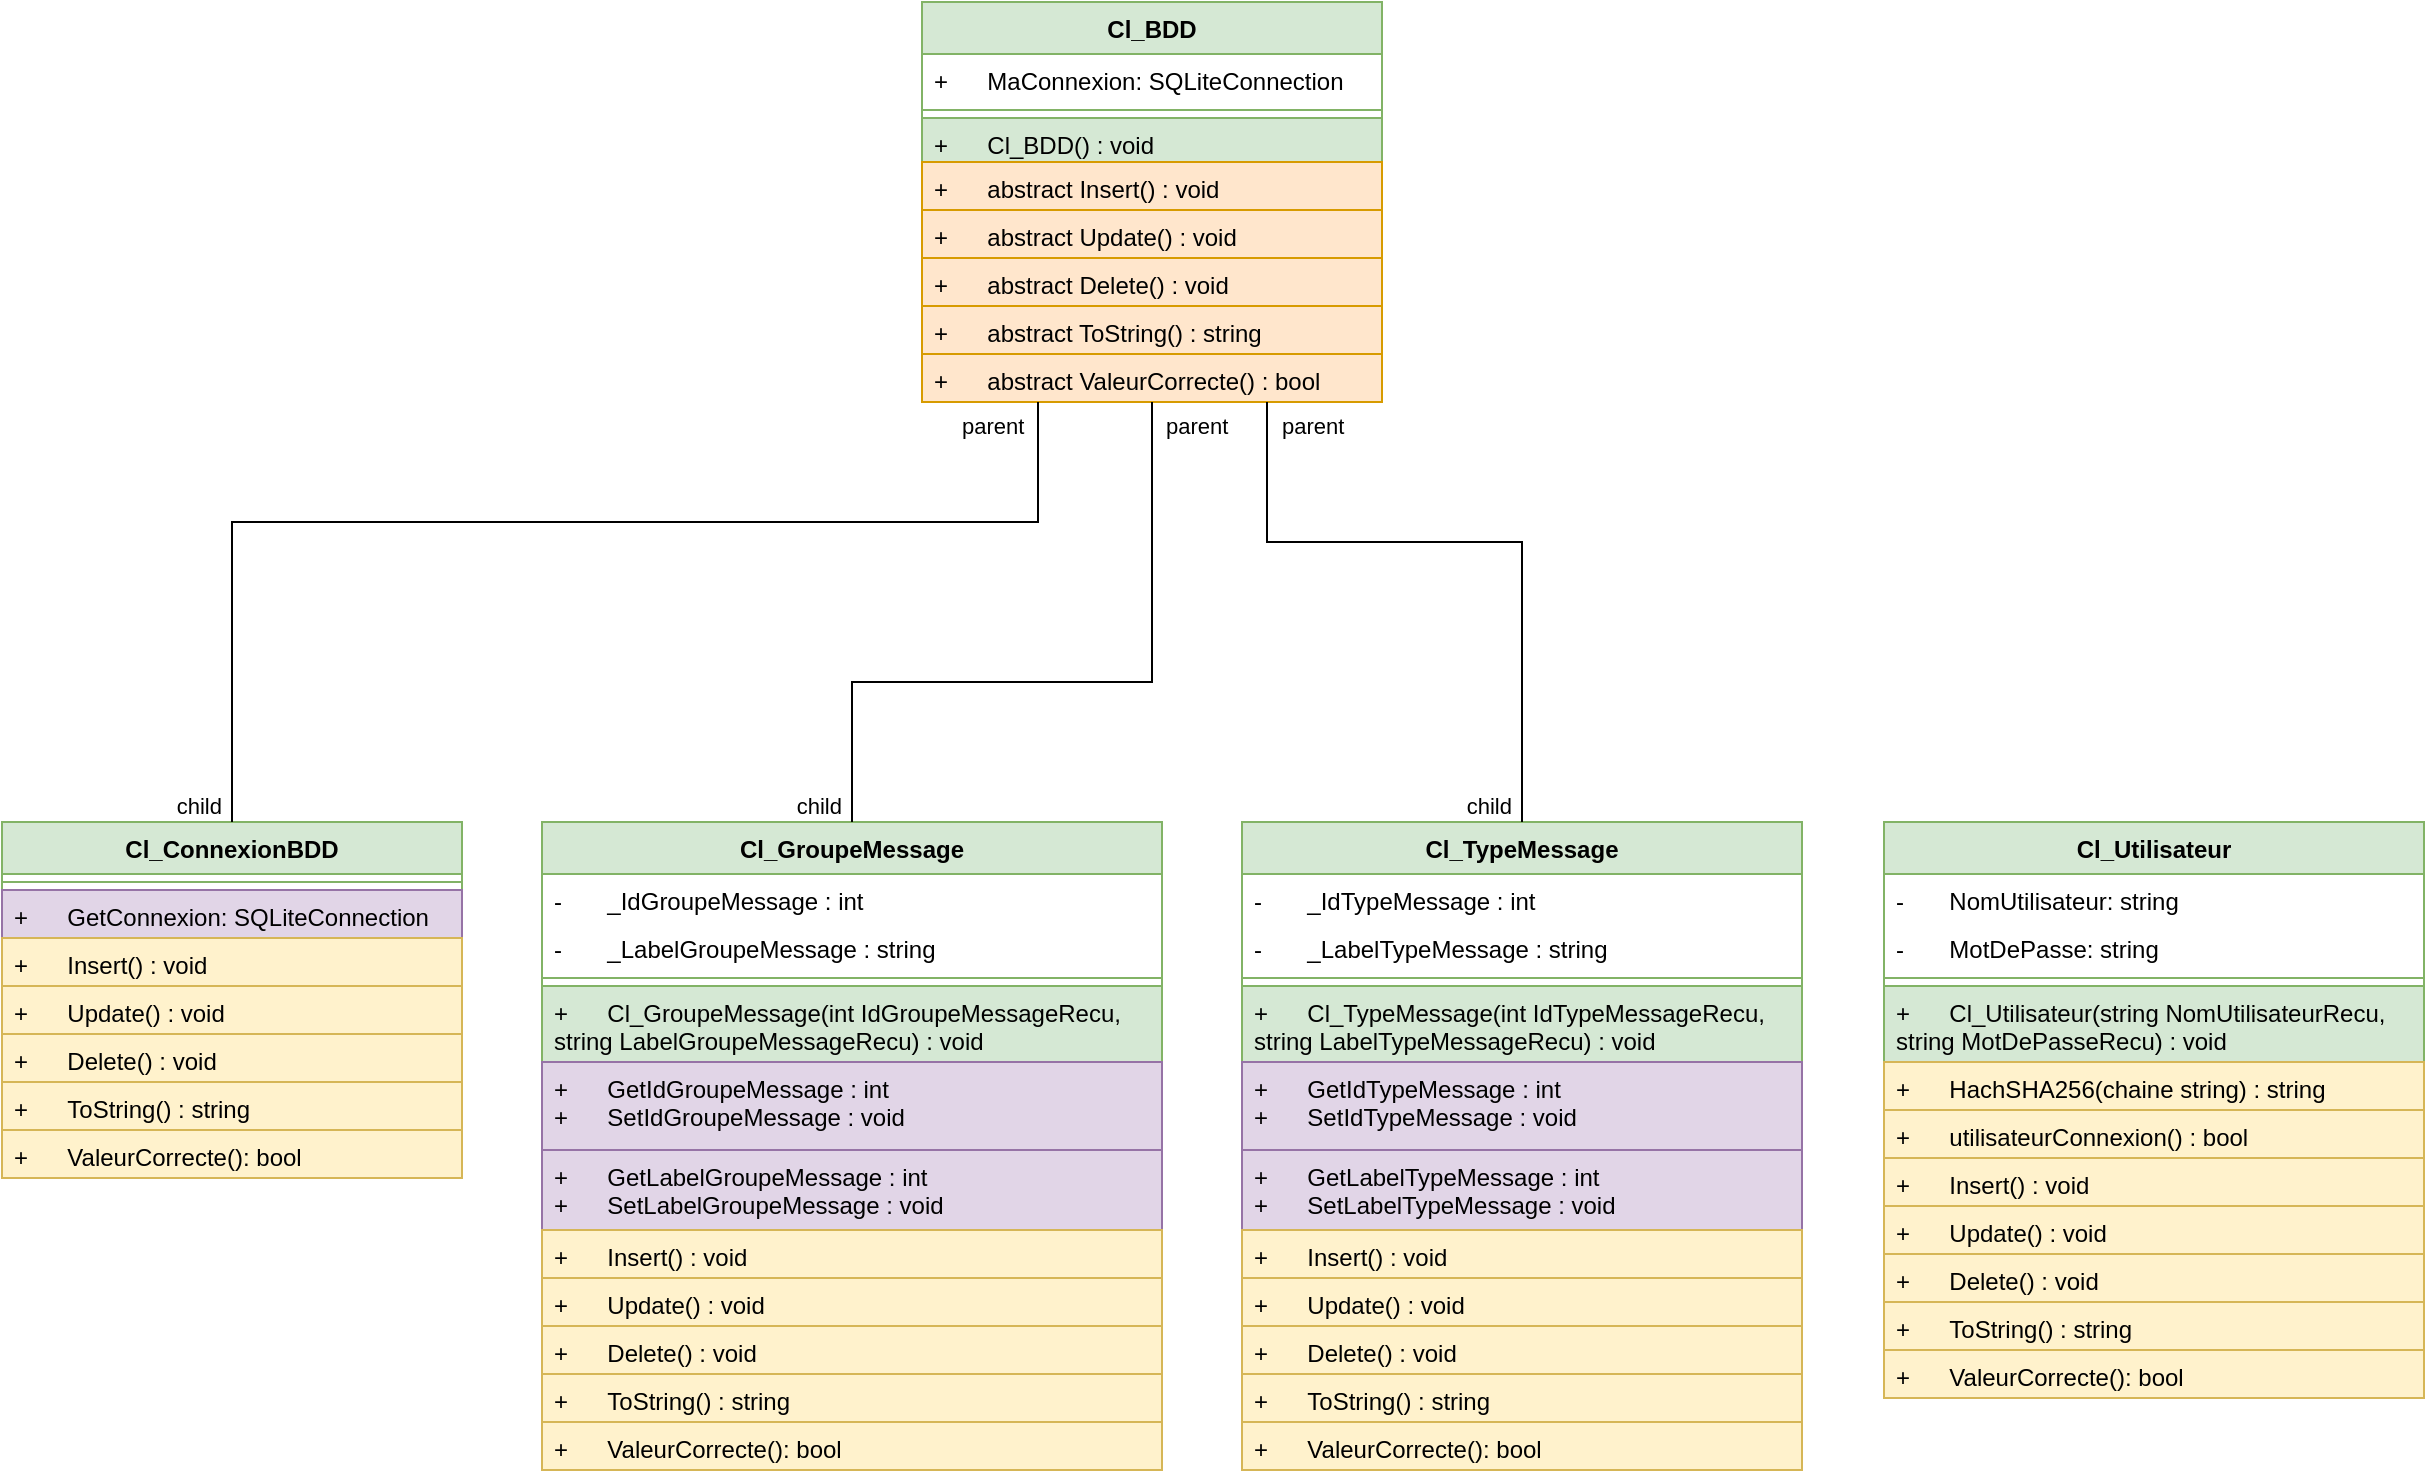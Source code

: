 <mxfile version="24.0.7" type="github">
  <diagram name="Page-1" id="M4nyXgz_OTvfZ6UV233X">
    <mxGraphModel dx="1434" dy="782" grid="1" gridSize="10" guides="1" tooltips="1" connect="1" arrows="1" fold="1" page="1" pageScale="1" pageWidth="827" pageHeight="1169" math="0" shadow="0">
      <root>
        <mxCell id="0" />
        <mxCell id="1" parent="0" />
        <mxCell id="HMEKJtXv6nUC9A5PgHyP-1" value="&lt;div&gt;Cl_BDD&lt;/div&gt;" style="swimlane;fontStyle=1;align=center;verticalAlign=top;childLayout=stackLayout;horizontal=1;startSize=26;horizontalStack=0;resizeParent=1;resizeParentMax=0;resizeLast=0;collapsible=1;marginBottom=0;whiteSpace=wrap;html=1;fillColor=#d5e8d4;strokeColor=#82b366;" parent="1" vertex="1">
          <mxGeometry x="480" y="50" width="230" height="200" as="geometry" />
        </mxCell>
        <mxCell id="HMEKJtXv6nUC9A5PgHyP-2" value="+&lt;span style=&quot;white-space: pre;&quot;&gt;&#x9;&lt;/span&gt;MaConnexion: SQLiteConnection" style="text;strokeColor=none;fillColor=none;align=left;verticalAlign=top;spacingLeft=4;spacingRight=4;overflow=hidden;rotatable=0;points=[[0,0.5],[1,0.5]];portConstraint=eastwest;whiteSpace=wrap;html=1;" parent="HMEKJtXv6nUC9A5PgHyP-1" vertex="1">
          <mxGeometry y="26" width="230" height="24" as="geometry" />
        </mxCell>
        <mxCell id="HMEKJtXv6nUC9A5PgHyP-3" value="" style="line;strokeWidth=1;fillColor=none;align=left;verticalAlign=middle;spacingTop=-1;spacingLeft=3;spacingRight=3;rotatable=0;labelPosition=right;points=[];portConstraint=eastwest;strokeColor=inherit;" parent="HMEKJtXv6nUC9A5PgHyP-1" vertex="1">
          <mxGeometry y="50" width="230" height="8" as="geometry" />
        </mxCell>
        <mxCell id="HMEKJtXv6nUC9A5PgHyP-4" value="&lt;div&gt;+&lt;span style=&quot;white-space: pre;&quot;&gt;&#x9;&lt;/span&gt;Cl_BDD() : void&lt;/div&gt;" style="text;strokeColor=#82b366;fillColor=#d5e8d4;align=left;verticalAlign=top;spacingLeft=4;spacingRight=4;overflow=hidden;rotatable=0;points=[[0,0.5],[1,0.5]];portConstraint=eastwest;whiteSpace=wrap;html=1;" parent="HMEKJtXv6nUC9A5PgHyP-1" vertex="1">
          <mxGeometry y="58" width="230" height="22" as="geometry" />
        </mxCell>
        <mxCell id="ep3cFhaID-RFhSAYfXqb-8" value="+&lt;span style=&quot;white-space: pre;&quot;&gt;&#x9;&lt;/span&gt;abstract Insert() : void" style="text;strokeColor=#d79b00;fillColor=#ffe6cc;align=left;verticalAlign=top;spacingLeft=4;spacingRight=4;overflow=hidden;rotatable=0;points=[[0,0.5],[1,0.5]];portConstraint=eastwest;whiteSpace=wrap;html=1;" vertex="1" parent="HMEKJtXv6nUC9A5PgHyP-1">
          <mxGeometry y="80" width="230" height="24" as="geometry" />
        </mxCell>
        <mxCell id="ep3cFhaID-RFhSAYfXqb-9" value="+&lt;span style=&quot;white-space: pre;&quot;&gt;&#x9;&lt;/span&gt;abstract Update() : void" style="text;strokeColor=#d79b00;fillColor=#ffe6cc;align=left;verticalAlign=top;spacingLeft=4;spacingRight=4;overflow=hidden;rotatable=0;points=[[0,0.5],[1,0.5]];portConstraint=eastwest;whiteSpace=wrap;html=1;" vertex="1" parent="HMEKJtXv6nUC9A5PgHyP-1">
          <mxGeometry y="104" width="230" height="24" as="geometry" />
        </mxCell>
        <mxCell id="ep3cFhaID-RFhSAYfXqb-10" value="+&lt;span style=&quot;white-space: pre;&quot;&gt;&#x9;&lt;/span&gt;abstract Delete() : void" style="text;strokeColor=#d79b00;fillColor=#ffe6cc;align=left;verticalAlign=top;spacingLeft=4;spacingRight=4;overflow=hidden;rotatable=0;points=[[0,0.5],[1,0.5]];portConstraint=eastwest;whiteSpace=wrap;html=1;" vertex="1" parent="HMEKJtXv6nUC9A5PgHyP-1">
          <mxGeometry y="128" width="230" height="24" as="geometry" />
        </mxCell>
        <mxCell id="ep3cFhaID-RFhSAYfXqb-11" value="+ &lt;span style=&quot;white-space: pre;&quot;&gt;&#x9;&lt;/span&gt;&lt;span style=&quot;white-space: pre;&quot;&gt;&lt;/span&gt;abstract ToString() : string" style="text;strokeColor=#d79b00;fillColor=#ffe6cc;align=left;verticalAlign=top;spacingLeft=4;spacingRight=4;overflow=hidden;rotatable=0;points=[[0,0.5],[1,0.5]];portConstraint=eastwest;whiteSpace=wrap;html=1;" vertex="1" parent="HMEKJtXv6nUC9A5PgHyP-1">
          <mxGeometry y="152" width="230" height="24" as="geometry" />
        </mxCell>
        <mxCell id="ep3cFhaID-RFhSAYfXqb-12" value="+ &lt;span style=&quot;white-space: pre;&quot;&gt;&#x9;&lt;/span&gt;&lt;span style=&quot;white-space: pre;&quot;&gt;&lt;/span&gt;abstract ValeurCorrecte() : bool" style="text;strokeColor=#d79b00;fillColor=#ffe6cc;align=left;verticalAlign=top;spacingLeft=4;spacingRight=4;overflow=hidden;rotatable=0;points=[[0,0.5],[1,0.5]];portConstraint=eastwest;whiteSpace=wrap;html=1;" vertex="1" parent="HMEKJtXv6nUC9A5PgHyP-1">
          <mxGeometry y="176" width="230" height="24" as="geometry" />
        </mxCell>
        <mxCell id="HMEKJtXv6nUC9A5PgHyP-6" value="&lt;div&gt;Cl_ConnexionBDD&lt;br&gt;&lt;/div&gt;" style="swimlane;fontStyle=1;align=center;verticalAlign=top;childLayout=stackLayout;horizontal=1;startSize=26;horizontalStack=0;resizeParent=1;resizeParentMax=0;resizeLast=0;collapsible=1;marginBottom=0;whiteSpace=wrap;html=1;fillColor=#d5e8d4;strokeColor=#82b366;" parent="1" vertex="1">
          <mxGeometry x="20" y="460" width="230" height="178" as="geometry" />
        </mxCell>
        <mxCell id="HMEKJtXv6nUC9A5PgHyP-8" value="" style="line;strokeWidth=1;fillColor=none;align=left;verticalAlign=middle;spacingTop=-1;spacingLeft=3;spacingRight=3;rotatable=0;labelPosition=right;points=[];portConstraint=eastwest;strokeColor=inherit;" parent="HMEKJtXv6nUC9A5PgHyP-6" vertex="1">
          <mxGeometry y="26" width="230" height="8" as="geometry" />
        </mxCell>
        <mxCell id="HMEKJtXv6nUC9A5PgHyP-9" value="&lt;div&gt;+&lt;span style=&quot;white-space: pre;&quot;&gt;&#x9;&lt;/span&gt;GetConnexion: SQLiteConnection&lt;/div&gt;" style="text;strokeColor=#9673a6;fillColor=#e1d5e7;align=left;verticalAlign=top;spacingLeft=4;spacingRight=4;overflow=hidden;rotatable=0;points=[[0,0.5],[1,0.5]];portConstraint=eastwest;whiteSpace=wrap;html=1;" parent="HMEKJtXv6nUC9A5PgHyP-6" vertex="1">
          <mxGeometry y="34" width="230" height="24" as="geometry" />
        </mxCell>
        <mxCell id="ep3cFhaID-RFhSAYfXqb-14" value="+&lt;span style=&quot;white-space: pre;&quot;&gt;&#x9;&lt;/span&gt;Insert() : void" style="text;strokeColor=#d6b656;fillColor=#fff2cc;align=left;verticalAlign=top;spacingLeft=4;spacingRight=4;overflow=hidden;rotatable=0;points=[[0,0.5],[1,0.5]];portConstraint=eastwest;whiteSpace=wrap;html=1;" vertex="1" parent="HMEKJtXv6nUC9A5PgHyP-6">
          <mxGeometry y="58" width="230" height="24" as="geometry" />
        </mxCell>
        <mxCell id="ep3cFhaID-RFhSAYfXqb-15" value="+&lt;span style=&quot;white-space: pre;&quot;&gt;&#x9;&lt;/span&gt;Update() : void" style="text;strokeColor=#d6b656;fillColor=#fff2cc;align=left;verticalAlign=top;spacingLeft=4;spacingRight=4;overflow=hidden;rotatable=0;points=[[0,0.5],[1,0.5]];portConstraint=eastwest;whiteSpace=wrap;html=1;" vertex="1" parent="HMEKJtXv6nUC9A5PgHyP-6">
          <mxGeometry y="82" width="230" height="24" as="geometry" />
        </mxCell>
        <mxCell id="ep3cFhaID-RFhSAYfXqb-16" value="+&lt;span style=&quot;white-space: pre;&quot;&gt;&#x9;&lt;/span&gt;Delete() : void" style="text;strokeColor=#d6b656;fillColor=#fff2cc;align=left;verticalAlign=top;spacingLeft=4;spacingRight=4;overflow=hidden;rotatable=0;points=[[0,0.5],[1,0.5]];portConstraint=eastwest;whiteSpace=wrap;html=1;" vertex="1" parent="HMEKJtXv6nUC9A5PgHyP-6">
          <mxGeometry y="106" width="230" height="24" as="geometry" />
        </mxCell>
        <mxCell id="ep3cFhaID-RFhSAYfXqb-17" value="+ &lt;span style=&quot;white-space: pre;&quot;&gt;&#x9;&lt;/span&gt;ToString() : string" style="text;strokeColor=#d6b656;fillColor=#fff2cc;align=left;verticalAlign=top;spacingLeft=4;spacingRight=4;overflow=hidden;rotatable=0;points=[[0,0.5],[1,0.5]];portConstraint=eastwest;whiteSpace=wrap;html=1;" vertex="1" parent="HMEKJtXv6nUC9A5PgHyP-6">
          <mxGeometry y="130" width="230" height="24" as="geometry" />
        </mxCell>
        <mxCell id="ep3cFhaID-RFhSAYfXqb-18" value="&lt;div&gt;+&lt;span style=&quot;white-space: pre;&quot;&gt;&#x9;&lt;/span&gt;ValeurCorrecte(): bool&lt;br&gt;&lt;/div&gt;" style="text;strokeColor=#d6b656;fillColor=#fff2cc;align=left;verticalAlign=top;spacingLeft=4;spacingRight=4;overflow=hidden;rotatable=0;points=[[0,0.5],[1,0.5]];portConstraint=eastwest;whiteSpace=wrap;html=1;" vertex="1" parent="HMEKJtXv6nUC9A5PgHyP-6">
          <mxGeometry y="154" width="230" height="24" as="geometry" />
        </mxCell>
        <mxCell id="HMEKJtXv6nUC9A5PgHyP-10" value="" style="endArrow=none;html=1;edgeStyle=orthogonalEdgeStyle;rounded=0;entryX=0.5;entryY=0;entryDx=0;entryDy=0;" parent="1" target="HMEKJtXv6nUC9A5PgHyP-6" edge="1">
          <mxGeometry relative="1" as="geometry">
            <mxPoint x="538" y="250" as="sourcePoint" />
            <mxPoint x="190" y="340" as="targetPoint" />
            <Array as="points">
              <mxPoint x="538" y="310" />
              <mxPoint x="135" y="310" />
            </Array>
          </mxGeometry>
        </mxCell>
        <mxCell id="HMEKJtXv6nUC9A5PgHyP-11" value="parent" style="edgeLabel;resizable=0;html=1;align=left;verticalAlign=bottom;" parent="HMEKJtXv6nUC9A5PgHyP-10" connectable="0" vertex="1">
          <mxGeometry x="-1" relative="1" as="geometry">
            <mxPoint x="-40" y="20" as="offset" />
          </mxGeometry>
        </mxCell>
        <mxCell id="HMEKJtXv6nUC9A5PgHyP-12" value="child" style="edgeLabel;resizable=0;html=1;align=right;verticalAlign=bottom;" parent="HMEKJtXv6nUC9A5PgHyP-10" connectable="0" vertex="1">
          <mxGeometry x="1" relative="1" as="geometry">
            <mxPoint x="-5" as="offset" />
          </mxGeometry>
        </mxCell>
        <mxCell id="ep3cFhaID-RFhSAYfXqb-1" value="&lt;div&gt;Cl_GroupeMessage&lt;/div&gt;" style="swimlane;fontStyle=1;align=center;verticalAlign=top;childLayout=stackLayout;horizontal=1;startSize=26;horizontalStack=0;resizeParent=1;resizeParentMax=0;resizeLast=0;collapsible=1;marginBottom=0;whiteSpace=wrap;html=1;fillColor=#d5e8d4;strokeColor=#82b366;" vertex="1" parent="1">
          <mxGeometry x="290" y="460" width="310" height="324" as="geometry" />
        </mxCell>
        <mxCell id="ep3cFhaID-RFhSAYfXqb-5" value="&lt;div&gt;-&lt;span style=&quot;white-space: pre;&quot;&gt;&#x9;&lt;/span&gt;_IdGroupeMessage : int&lt;/div&gt;&lt;div&gt;&lt;br&gt;&lt;/div&gt;" style="text;strokeColor=none;fillColor=none;align=left;verticalAlign=top;spacingLeft=4;spacingRight=4;overflow=hidden;rotatable=0;points=[[0,0.5],[1,0.5]];portConstraint=eastwest;whiteSpace=wrap;html=1;" vertex="1" parent="ep3cFhaID-RFhSAYfXqb-1">
          <mxGeometry y="26" width="310" height="24" as="geometry" />
        </mxCell>
        <mxCell id="ep3cFhaID-RFhSAYfXqb-19" value="&lt;div&gt;-&lt;span style=&quot;white-space: pre;&quot;&gt;&#x9;&lt;/span&gt;_LabelGroupeMessage : string&lt;/div&gt;" style="text;strokeColor=none;fillColor=none;align=left;verticalAlign=top;spacingLeft=4;spacingRight=4;overflow=hidden;rotatable=0;points=[[0,0.5],[1,0.5]];portConstraint=eastwest;whiteSpace=wrap;html=1;" vertex="1" parent="ep3cFhaID-RFhSAYfXqb-1">
          <mxGeometry y="50" width="310" height="24" as="geometry" />
        </mxCell>
        <mxCell id="ep3cFhaID-RFhSAYfXqb-2" value="" style="line;strokeWidth=1;fillColor=none;align=left;verticalAlign=middle;spacingTop=-1;spacingLeft=3;spacingRight=3;rotatable=0;labelPosition=right;points=[];portConstraint=eastwest;strokeColor=inherit;" vertex="1" parent="ep3cFhaID-RFhSAYfXqb-1">
          <mxGeometry y="74" width="310" height="8" as="geometry" />
        </mxCell>
        <mxCell id="ep3cFhaID-RFhSAYfXqb-3" value="&lt;div&gt;+&lt;span style=&quot;white-space: pre;&quot;&gt;&#x9;Cl_GroupeMessage(int IdGroupeMessageRecu, &lt;/span&gt;&lt;/div&gt;&lt;div&gt;&lt;span style=&quot;white-space: pre;&quot;&gt;string LabelGroupeMessageRecu) : void&lt;/span&gt;&lt;/div&gt;" style="text;strokeColor=#82b366;fillColor=#d5e8d4;align=left;verticalAlign=top;spacingLeft=4;spacingRight=4;overflow=hidden;rotatable=0;points=[[0,0.5],[1,0.5]];portConstraint=eastwest;whiteSpace=wrap;html=1;" vertex="1" parent="ep3cFhaID-RFhSAYfXqb-1">
          <mxGeometry y="82" width="310" height="38" as="geometry" />
        </mxCell>
        <mxCell id="ep3cFhaID-RFhSAYfXqb-20" value="&lt;div&gt;+&lt;span style=&quot;white-space: pre;&quot;&gt;&#x9;Get&lt;/span&gt;IdGroupeMessage : int&lt;/div&gt;&lt;div&gt;+&lt;span style=&quot;white-space: pre;&quot;&gt;&#x9;Set&lt;/span&gt;IdGroupeMessage : void&lt;/div&gt;" style="text;strokeColor=#9673a6;fillColor=#e1d5e7;align=left;verticalAlign=top;spacingLeft=4;spacingRight=4;overflow=hidden;rotatable=0;points=[[0,0.5],[1,0.5]];portConstraint=eastwest;whiteSpace=wrap;html=1;" vertex="1" parent="ep3cFhaID-RFhSAYfXqb-1">
          <mxGeometry y="120" width="310" height="44" as="geometry" />
        </mxCell>
        <mxCell id="ep3cFhaID-RFhSAYfXqb-21" value="&lt;div&gt;+&lt;span style=&quot;white-space: pre;&quot;&gt;&#x9;&lt;/span&gt;GetLabelGroupeMessage : int&lt;/div&gt;&lt;div&gt;+&lt;span style=&quot;white-space: pre;&quot;&gt;&#x9;&lt;/span&gt;SetLabelGroupeMessage : void&lt;/div&gt;" style="text;strokeColor=#9673a6;fillColor=#e1d5e7;align=left;verticalAlign=top;spacingLeft=4;spacingRight=4;overflow=hidden;rotatable=0;points=[[0,0.5],[1,0.5]];portConstraint=eastwest;whiteSpace=wrap;html=1;" vertex="1" parent="ep3cFhaID-RFhSAYfXqb-1">
          <mxGeometry y="164" width="310" height="40" as="geometry" />
        </mxCell>
        <mxCell id="ep3cFhaID-RFhSAYfXqb-24" value="+&lt;span style=&quot;white-space: pre;&quot;&gt;&#x9;&lt;/span&gt;Insert() : void" style="text;strokeColor=#d6b656;fillColor=#fff2cc;align=left;verticalAlign=top;spacingLeft=4;spacingRight=4;overflow=hidden;rotatable=0;points=[[0,0.5],[1,0.5]];portConstraint=eastwest;whiteSpace=wrap;html=1;" vertex="1" parent="ep3cFhaID-RFhSAYfXqb-1">
          <mxGeometry y="204" width="310" height="24" as="geometry" />
        </mxCell>
        <mxCell id="ep3cFhaID-RFhSAYfXqb-28" value="+&lt;span style=&quot;white-space: pre;&quot;&gt;&#x9;&lt;/span&gt;Update() : void" style="text;strokeColor=#d6b656;fillColor=#fff2cc;align=left;verticalAlign=top;spacingLeft=4;spacingRight=4;overflow=hidden;rotatable=0;points=[[0,0.5],[1,0.5]];portConstraint=eastwest;whiteSpace=wrap;html=1;" vertex="1" parent="ep3cFhaID-RFhSAYfXqb-1">
          <mxGeometry y="228" width="310" height="24" as="geometry" />
        </mxCell>
        <mxCell id="ep3cFhaID-RFhSAYfXqb-27" value="+&lt;span style=&quot;white-space: pre;&quot;&gt;&#x9;&lt;/span&gt;Delete() : void" style="text;strokeColor=#d6b656;fillColor=#fff2cc;align=left;verticalAlign=top;spacingLeft=4;spacingRight=4;overflow=hidden;rotatable=0;points=[[0,0.5],[1,0.5]];portConstraint=eastwest;whiteSpace=wrap;html=1;" vertex="1" parent="ep3cFhaID-RFhSAYfXqb-1">
          <mxGeometry y="252" width="310" height="24" as="geometry" />
        </mxCell>
        <mxCell id="ep3cFhaID-RFhSAYfXqb-26" value="+ &lt;span style=&quot;white-space: pre;&quot;&gt;&#x9;&lt;/span&gt;ToString() : string" style="text;strokeColor=#d6b656;fillColor=#fff2cc;align=left;verticalAlign=top;spacingLeft=4;spacingRight=4;overflow=hidden;rotatable=0;points=[[0,0.5],[1,0.5]];portConstraint=eastwest;whiteSpace=wrap;html=1;" vertex="1" parent="ep3cFhaID-RFhSAYfXqb-1">
          <mxGeometry y="276" width="310" height="24" as="geometry" />
        </mxCell>
        <mxCell id="ep3cFhaID-RFhSAYfXqb-25" value="&lt;div&gt;+&lt;span style=&quot;white-space: pre;&quot;&gt;&#x9;&lt;/span&gt;ValeurCorrecte(): bool&lt;br&gt;&lt;/div&gt;" style="text;strokeColor=#d6b656;fillColor=#fff2cc;align=left;verticalAlign=top;spacingLeft=4;spacingRight=4;overflow=hidden;rotatable=0;points=[[0,0.5],[1,0.5]];portConstraint=eastwest;whiteSpace=wrap;html=1;" vertex="1" parent="ep3cFhaID-RFhSAYfXqb-1">
          <mxGeometry y="300" width="310" height="24" as="geometry" />
        </mxCell>
        <mxCell id="ep3cFhaID-RFhSAYfXqb-29" value="" style="endArrow=none;html=1;edgeStyle=orthogonalEdgeStyle;rounded=0;entryX=0.5;entryY=0;entryDx=0;entryDy=0;exitX=0.5;exitY=1;exitDx=0;exitDy=0;" edge="1" parent="1" source="HMEKJtXv6nUC9A5PgHyP-1" target="ep3cFhaID-RFhSAYfXqb-1">
          <mxGeometry relative="1" as="geometry">
            <mxPoint x="290" y="340" as="sourcePoint" />
            <mxPoint x="450" y="340" as="targetPoint" />
            <Array as="points">
              <mxPoint x="595" y="390" />
              <mxPoint x="445" y="390" />
            </Array>
          </mxGeometry>
        </mxCell>
        <mxCell id="ep3cFhaID-RFhSAYfXqb-30" value="parent" style="edgeLabel;resizable=0;html=1;align=left;verticalAlign=bottom;" connectable="0" vertex="1" parent="ep3cFhaID-RFhSAYfXqb-29">
          <mxGeometry x="-1" relative="1" as="geometry">
            <mxPoint x="5" y="20" as="offset" />
          </mxGeometry>
        </mxCell>
        <mxCell id="ep3cFhaID-RFhSAYfXqb-31" value="child" style="edgeLabel;resizable=0;html=1;align=right;verticalAlign=bottom;" connectable="0" vertex="1" parent="ep3cFhaID-RFhSAYfXqb-29">
          <mxGeometry x="1" relative="1" as="geometry">
            <mxPoint x="-5" as="offset" />
          </mxGeometry>
        </mxCell>
        <mxCell id="ep3cFhaID-RFhSAYfXqb-32" value="Cl_TypeMessage" style="swimlane;fontStyle=1;align=center;verticalAlign=top;childLayout=stackLayout;horizontal=1;startSize=26;horizontalStack=0;resizeParent=1;resizeParentMax=0;resizeLast=0;collapsible=1;marginBottom=0;whiteSpace=wrap;html=1;fillColor=#d5e8d4;strokeColor=#82b366;" vertex="1" parent="1">
          <mxGeometry x="640" y="460" width="280" height="324" as="geometry" />
        </mxCell>
        <mxCell id="ep3cFhaID-RFhSAYfXqb-33" value="&lt;div&gt;-&lt;span style=&quot;white-space: pre;&quot;&gt;&#x9;&lt;/span&gt;_IdTypeMessage : int&lt;/div&gt;&lt;div&gt;&lt;br&gt;&lt;/div&gt;" style="text;strokeColor=none;fillColor=none;align=left;verticalAlign=top;spacingLeft=4;spacingRight=4;overflow=hidden;rotatable=0;points=[[0,0.5],[1,0.5]];portConstraint=eastwest;whiteSpace=wrap;html=1;" vertex="1" parent="ep3cFhaID-RFhSAYfXqb-32">
          <mxGeometry y="26" width="280" height="24" as="geometry" />
        </mxCell>
        <mxCell id="ep3cFhaID-RFhSAYfXqb-34" value="&lt;div&gt;-&lt;span style=&quot;white-space: pre;&quot;&gt;&#x9;&lt;/span&gt;_LabelTypeMessage : string&lt;/div&gt;" style="text;strokeColor=none;fillColor=none;align=left;verticalAlign=top;spacingLeft=4;spacingRight=4;overflow=hidden;rotatable=0;points=[[0,0.5],[1,0.5]];portConstraint=eastwest;whiteSpace=wrap;html=1;" vertex="1" parent="ep3cFhaID-RFhSAYfXqb-32">
          <mxGeometry y="50" width="280" height="24" as="geometry" />
        </mxCell>
        <mxCell id="ep3cFhaID-RFhSAYfXqb-35" value="" style="line;strokeWidth=1;fillColor=none;align=left;verticalAlign=middle;spacingTop=-1;spacingLeft=3;spacingRight=3;rotatable=0;labelPosition=right;points=[];portConstraint=eastwest;strokeColor=inherit;" vertex="1" parent="ep3cFhaID-RFhSAYfXqb-32">
          <mxGeometry y="74" width="280" height="8" as="geometry" />
        </mxCell>
        <mxCell id="ep3cFhaID-RFhSAYfXqb-36" value="&lt;div&gt;+&lt;span style=&quot;white-space: pre;&quot;&gt;&#x9;Cl_TypeMessage(int IdTypeMessageRecu, &lt;/span&gt;&lt;/div&gt;&lt;div&gt;&lt;span style=&quot;white-space: pre;&quot;&gt;string LabelTypeMessageRecu) : void&lt;/span&gt;&lt;/div&gt;" style="text;strokeColor=#82b366;fillColor=#d5e8d4;align=left;verticalAlign=top;spacingLeft=4;spacingRight=4;overflow=hidden;rotatable=0;points=[[0,0.5],[1,0.5]];portConstraint=eastwest;whiteSpace=wrap;html=1;" vertex="1" parent="ep3cFhaID-RFhSAYfXqb-32">
          <mxGeometry y="82" width="280" height="38" as="geometry" />
        </mxCell>
        <mxCell id="ep3cFhaID-RFhSAYfXqb-37" value="&lt;div&gt;+&lt;span style=&quot;white-space: pre;&quot;&gt;&#x9;Get&lt;/span&gt;IdTypeMessage : int&lt;/div&gt;&lt;div&gt;+&lt;span style=&quot;white-space: pre;&quot;&gt;&#x9;Set&lt;/span&gt;IdTypeMessage : void&lt;/div&gt;" style="text;strokeColor=#9673a6;fillColor=#e1d5e7;align=left;verticalAlign=top;spacingLeft=4;spacingRight=4;overflow=hidden;rotatable=0;points=[[0,0.5],[1,0.5]];portConstraint=eastwest;whiteSpace=wrap;html=1;" vertex="1" parent="ep3cFhaID-RFhSAYfXqb-32">
          <mxGeometry y="120" width="280" height="44" as="geometry" />
        </mxCell>
        <mxCell id="ep3cFhaID-RFhSAYfXqb-38" value="&lt;div&gt;+&lt;span style=&quot;white-space: pre;&quot;&gt;&#x9;&lt;/span&gt;GetLabelTypeMessage : int&lt;/div&gt;&lt;div&gt;+&lt;span style=&quot;white-space: pre;&quot;&gt;&#x9;&lt;/span&gt;SetLabelTypeMessage : void&lt;/div&gt;" style="text;strokeColor=#9673a6;fillColor=#e1d5e7;align=left;verticalAlign=top;spacingLeft=4;spacingRight=4;overflow=hidden;rotatable=0;points=[[0,0.5],[1,0.5]];portConstraint=eastwest;whiteSpace=wrap;html=1;" vertex="1" parent="ep3cFhaID-RFhSAYfXqb-32">
          <mxGeometry y="164" width="280" height="40" as="geometry" />
        </mxCell>
        <mxCell id="ep3cFhaID-RFhSAYfXqb-39" value="+&lt;span style=&quot;white-space: pre;&quot;&gt;&#x9;&lt;/span&gt;Insert() : void" style="text;strokeColor=#d6b656;fillColor=#fff2cc;align=left;verticalAlign=top;spacingLeft=4;spacingRight=4;overflow=hidden;rotatable=0;points=[[0,0.5],[1,0.5]];portConstraint=eastwest;whiteSpace=wrap;html=1;" vertex="1" parent="ep3cFhaID-RFhSAYfXqb-32">
          <mxGeometry y="204" width="280" height="24" as="geometry" />
        </mxCell>
        <mxCell id="ep3cFhaID-RFhSAYfXqb-40" value="+&lt;span style=&quot;white-space: pre;&quot;&gt;&#x9;&lt;/span&gt;Update() : void" style="text;strokeColor=#d6b656;fillColor=#fff2cc;align=left;verticalAlign=top;spacingLeft=4;spacingRight=4;overflow=hidden;rotatable=0;points=[[0,0.5],[1,0.5]];portConstraint=eastwest;whiteSpace=wrap;html=1;" vertex="1" parent="ep3cFhaID-RFhSAYfXqb-32">
          <mxGeometry y="228" width="280" height="24" as="geometry" />
        </mxCell>
        <mxCell id="ep3cFhaID-RFhSAYfXqb-41" value="+&lt;span style=&quot;white-space: pre;&quot;&gt;&#x9;&lt;/span&gt;Delete() : void" style="text;strokeColor=#d6b656;fillColor=#fff2cc;align=left;verticalAlign=top;spacingLeft=4;spacingRight=4;overflow=hidden;rotatable=0;points=[[0,0.5],[1,0.5]];portConstraint=eastwest;whiteSpace=wrap;html=1;" vertex="1" parent="ep3cFhaID-RFhSAYfXqb-32">
          <mxGeometry y="252" width="280" height="24" as="geometry" />
        </mxCell>
        <mxCell id="ep3cFhaID-RFhSAYfXqb-42" value="+ &lt;span style=&quot;white-space: pre;&quot;&gt;&#x9;&lt;/span&gt;ToString() : string" style="text;strokeColor=#d6b656;fillColor=#fff2cc;align=left;verticalAlign=top;spacingLeft=4;spacingRight=4;overflow=hidden;rotatable=0;points=[[0,0.5],[1,0.5]];portConstraint=eastwest;whiteSpace=wrap;html=1;" vertex="1" parent="ep3cFhaID-RFhSAYfXqb-32">
          <mxGeometry y="276" width="280" height="24" as="geometry" />
        </mxCell>
        <mxCell id="ep3cFhaID-RFhSAYfXqb-43" value="&lt;div&gt;+&lt;span style=&quot;white-space: pre;&quot;&gt;&#x9;&lt;/span&gt;ValeurCorrecte(): bool&lt;br&gt;&lt;/div&gt;" style="text;strokeColor=#d6b656;fillColor=#fff2cc;align=left;verticalAlign=top;spacingLeft=4;spacingRight=4;overflow=hidden;rotatable=0;points=[[0,0.5],[1,0.5]];portConstraint=eastwest;whiteSpace=wrap;html=1;" vertex="1" parent="ep3cFhaID-RFhSAYfXqb-32">
          <mxGeometry y="300" width="280" height="24" as="geometry" />
        </mxCell>
        <mxCell id="ep3cFhaID-RFhSAYfXqb-44" value="" style="endArrow=none;html=1;edgeStyle=orthogonalEdgeStyle;rounded=0;entryX=0.5;entryY=0;entryDx=0;entryDy=0;exitX=0.75;exitY=1;exitDx=0;exitDy=0;" edge="1" parent="1" source="HMEKJtXv6nUC9A5PgHyP-1" target="ep3cFhaID-RFhSAYfXqb-32">
          <mxGeometry relative="1" as="geometry">
            <mxPoint x="405" y="270" as="sourcePoint" />
            <mxPoint x="455" y="470" as="targetPoint" />
            <Array as="points">
              <mxPoint x="653" y="320" />
              <mxPoint x="780" y="320" />
            </Array>
          </mxGeometry>
        </mxCell>
        <mxCell id="ep3cFhaID-RFhSAYfXqb-45" value="parent" style="edgeLabel;resizable=0;html=1;align=left;verticalAlign=bottom;" connectable="0" vertex="1" parent="ep3cFhaID-RFhSAYfXqb-44">
          <mxGeometry x="-1" relative="1" as="geometry">
            <mxPoint x="5" y="20" as="offset" />
          </mxGeometry>
        </mxCell>
        <mxCell id="ep3cFhaID-RFhSAYfXqb-46" value="child" style="edgeLabel;resizable=0;html=1;align=right;verticalAlign=bottom;" connectable="0" vertex="1" parent="ep3cFhaID-RFhSAYfXqb-44">
          <mxGeometry x="1" relative="1" as="geometry">
            <mxPoint x="-5" as="offset" />
          </mxGeometry>
        </mxCell>
        <mxCell id="ep3cFhaID-RFhSAYfXqb-47" value="Cl_Utilisateur" style="swimlane;fontStyle=1;align=center;verticalAlign=top;childLayout=stackLayout;horizontal=1;startSize=26;horizontalStack=0;resizeParent=1;resizeParentMax=0;resizeLast=0;collapsible=1;marginBottom=0;whiteSpace=wrap;html=1;fillColor=#d5e8d4;strokeColor=#82b366;" vertex="1" parent="1">
          <mxGeometry x="961" y="460" width="270" height="288" as="geometry" />
        </mxCell>
        <mxCell id="ep3cFhaID-RFhSAYfXqb-49" value="&lt;div&gt;-&lt;span style=&quot;white-space: pre;&quot;&gt;&#x9;NomUtilisateur&lt;/span&gt;: string&lt;/div&gt;" style="text;strokeColor=none;fillColor=none;align=left;verticalAlign=top;spacingLeft=4;spacingRight=4;overflow=hidden;rotatable=0;points=[[0,0.5],[1,0.5]];portConstraint=eastwest;whiteSpace=wrap;html=1;" vertex="1" parent="ep3cFhaID-RFhSAYfXqb-47">
          <mxGeometry y="26" width="270" height="24" as="geometry" />
        </mxCell>
        <mxCell id="ep3cFhaID-RFhSAYfXqb-48" value="&lt;div&gt;-&lt;span style=&quot;white-space: pre;&quot;&gt;&#x9;MotDePasse&lt;/span&gt;: string&lt;br&gt;&lt;/div&gt;&lt;div&gt;&lt;br&gt;&lt;/div&gt;" style="text;strokeColor=none;fillColor=none;align=left;verticalAlign=top;spacingLeft=4;spacingRight=4;overflow=hidden;rotatable=0;points=[[0,0.5],[1,0.5]];portConstraint=eastwest;whiteSpace=wrap;html=1;" vertex="1" parent="ep3cFhaID-RFhSAYfXqb-47">
          <mxGeometry y="50" width="270" height="24" as="geometry" />
        </mxCell>
        <mxCell id="ep3cFhaID-RFhSAYfXqb-50" value="" style="line;strokeWidth=1;fillColor=none;align=left;verticalAlign=middle;spacingTop=-1;spacingLeft=3;spacingRight=3;rotatable=0;labelPosition=right;points=[];portConstraint=eastwest;strokeColor=inherit;" vertex="1" parent="ep3cFhaID-RFhSAYfXqb-47">
          <mxGeometry y="74" width="270" height="8" as="geometry" />
        </mxCell>
        <mxCell id="ep3cFhaID-RFhSAYfXqb-51" value="&lt;div&gt;+&lt;span style=&quot;white-space: pre;&quot;&gt;&#x9;Cl_Utilisateur(string NomUtilisateurRecu, &lt;/span&gt;&lt;/div&gt;&lt;div&gt;&lt;span style=&quot;white-space: pre;&quot;&gt;string MotDePasseRecu) : void&lt;/span&gt;&lt;/div&gt;" style="text;strokeColor=#82b366;fillColor=#d5e8d4;align=left;verticalAlign=top;spacingLeft=4;spacingRight=4;overflow=hidden;rotatable=0;points=[[0,0.5],[1,0.5]];portConstraint=eastwest;whiteSpace=wrap;html=1;" vertex="1" parent="ep3cFhaID-RFhSAYfXqb-47">
          <mxGeometry y="82" width="270" height="38" as="geometry" />
        </mxCell>
        <mxCell id="ep3cFhaID-RFhSAYfXqb-59" value="+&lt;span style=&quot;white-space: pre;&quot;&gt;&#x9;HachSHA256&lt;/span&gt;(chaine string) : string" style="text;strokeColor=#d6b656;fillColor=#fff2cc;align=left;verticalAlign=top;spacingLeft=4;spacingRight=4;overflow=hidden;rotatable=0;points=[[0,0.5],[1,0.5]];portConstraint=eastwest;whiteSpace=wrap;html=1;" vertex="1" parent="ep3cFhaID-RFhSAYfXqb-47">
          <mxGeometry y="120" width="270" height="24" as="geometry" />
        </mxCell>
        <mxCell id="ep3cFhaID-RFhSAYfXqb-60" value="+&lt;span style=&quot;white-space: pre;&quot;&gt;&#x9;utilisateurConnexion&lt;/span&gt;() : bool" style="text;strokeColor=#d6b656;fillColor=#fff2cc;align=left;verticalAlign=top;spacingLeft=4;spacingRight=4;overflow=hidden;rotatable=0;points=[[0,0.5],[1,0.5]];portConstraint=eastwest;whiteSpace=wrap;html=1;" vertex="1" parent="ep3cFhaID-RFhSAYfXqb-47">
          <mxGeometry y="144" width="270" height="24" as="geometry" />
        </mxCell>
        <mxCell id="ep3cFhaID-RFhSAYfXqb-54" value="+&lt;span style=&quot;white-space: pre;&quot;&gt;&#x9;&lt;/span&gt;Insert() : void" style="text;strokeColor=#d6b656;fillColor=#fff2cc;align=left;verticalAlign=top;spacingLeft=4;spacingRight=4;overflow=hidden;rotatable=0;points=[[0,0.5],[1,0.5]];portConstraint=eastwest;whiteSpace=wrap;html=1;" vertex="1" parent="ep3cFhaID-RFhSAYfXqb-47">
          <mxGeometry y="168" width="270" height="24" as="geometry" />
        </mxCell>
        <mxCell id="ep3cFhaID-RFhSAYfXqb-55" value="+&lt;span style=&quot;white-space: pre;&quot;&gt;&#x9;&lt;/span&gt;Update() : void" style="text;strokeColor=#d6b656;fillColor=#fff2cc;align=left;verticalAlign=top;spacingLeft=4;spacingRight=4;overflow=hidden;rotatable=0;points=[[0,0.5],[1,0.5]];portConstraint=eastwest;whiteSpace=wrap;html=1;" vertex="1" parent="ep3cFhaID-RFhSAYfXqb-47">
          <mxGeometry y="192" width="270" height="24" as="geometry" />
        </mxCell>
        <mxCell id="ep3cFhaID-RFhSAYfXqb-56" value="+&lt;span style=&quot;white-space: pre;&quot;&gt;&#x9;&lt;/span&gt;Delete() : void" style="text;strokeColor=#d6b656;fillColor=#fff2cc;align=left;verticalAlign=top;spacingLeft=4;spacingRight=4;overflow=hidden;rotatable=0;points=[[0,0.5],[1,0.5]];portConstraint=eastwest;whiteSpace=wrap;html=1;" vertex="1" parent="ep3cFhaID-RFhSAYfXqb-47">
          <mxGeometry y="216" width="270" height="24" as="geometry" />
        </mxCell>
        <mxCell id="ep3cFhaID-RFhSAYfXqb-57" value="+ &lt;span style=&quot;white-space: pre;&quot;&gt;&#x9;&lt;/span&gt;ToString() : string" style="text;strokeColor=#d6b656;fillColor=#fff2cc;align=left;verticalAlign=top;spacingLeft=4;spacingRight=4;overflow=hidden;rotatable=0;points=[[0,0.5],[1,0.5]];portConstraint=eastwest;whiteSpace=wrap;html=1;" vertex="1" parent="ep3cFhaID-RFhSAYfXqb-47">
          <mxGeometry y="240" width="270" height="24" as="geometry" />
        </mxCell>
        <mxCell id="ep3cFhaID-RFhSAYfXqb-58" value="&lt;div&gt;+&lt;span style=&quot;white-space: pre;&quot;&gt;&#x9;&lt;/span&gt;ValeurCorrecte(): bool&lt;br&gt;&lt;/div&gt;" style="text;strokeColor=#d6b656;fillColor=#fff2cc;align=left;verticalAlign=top;spacingLeft=4;spacingRight=4;overflow=hidden;rotatable=0;points=[[0,0.5],[1,0.5]];portConstraint=eastwest;whiteSpace=wrap;html=1;" vertex="1" parent="ep3cFhaID-RFhSAYfXqb-47">
          <mxGeometry y="264" width="270" height="24" as="geometry" />
        </mxCell>
      </root>
    </mxGraphModel>
  </diagram>
</mxfile>
